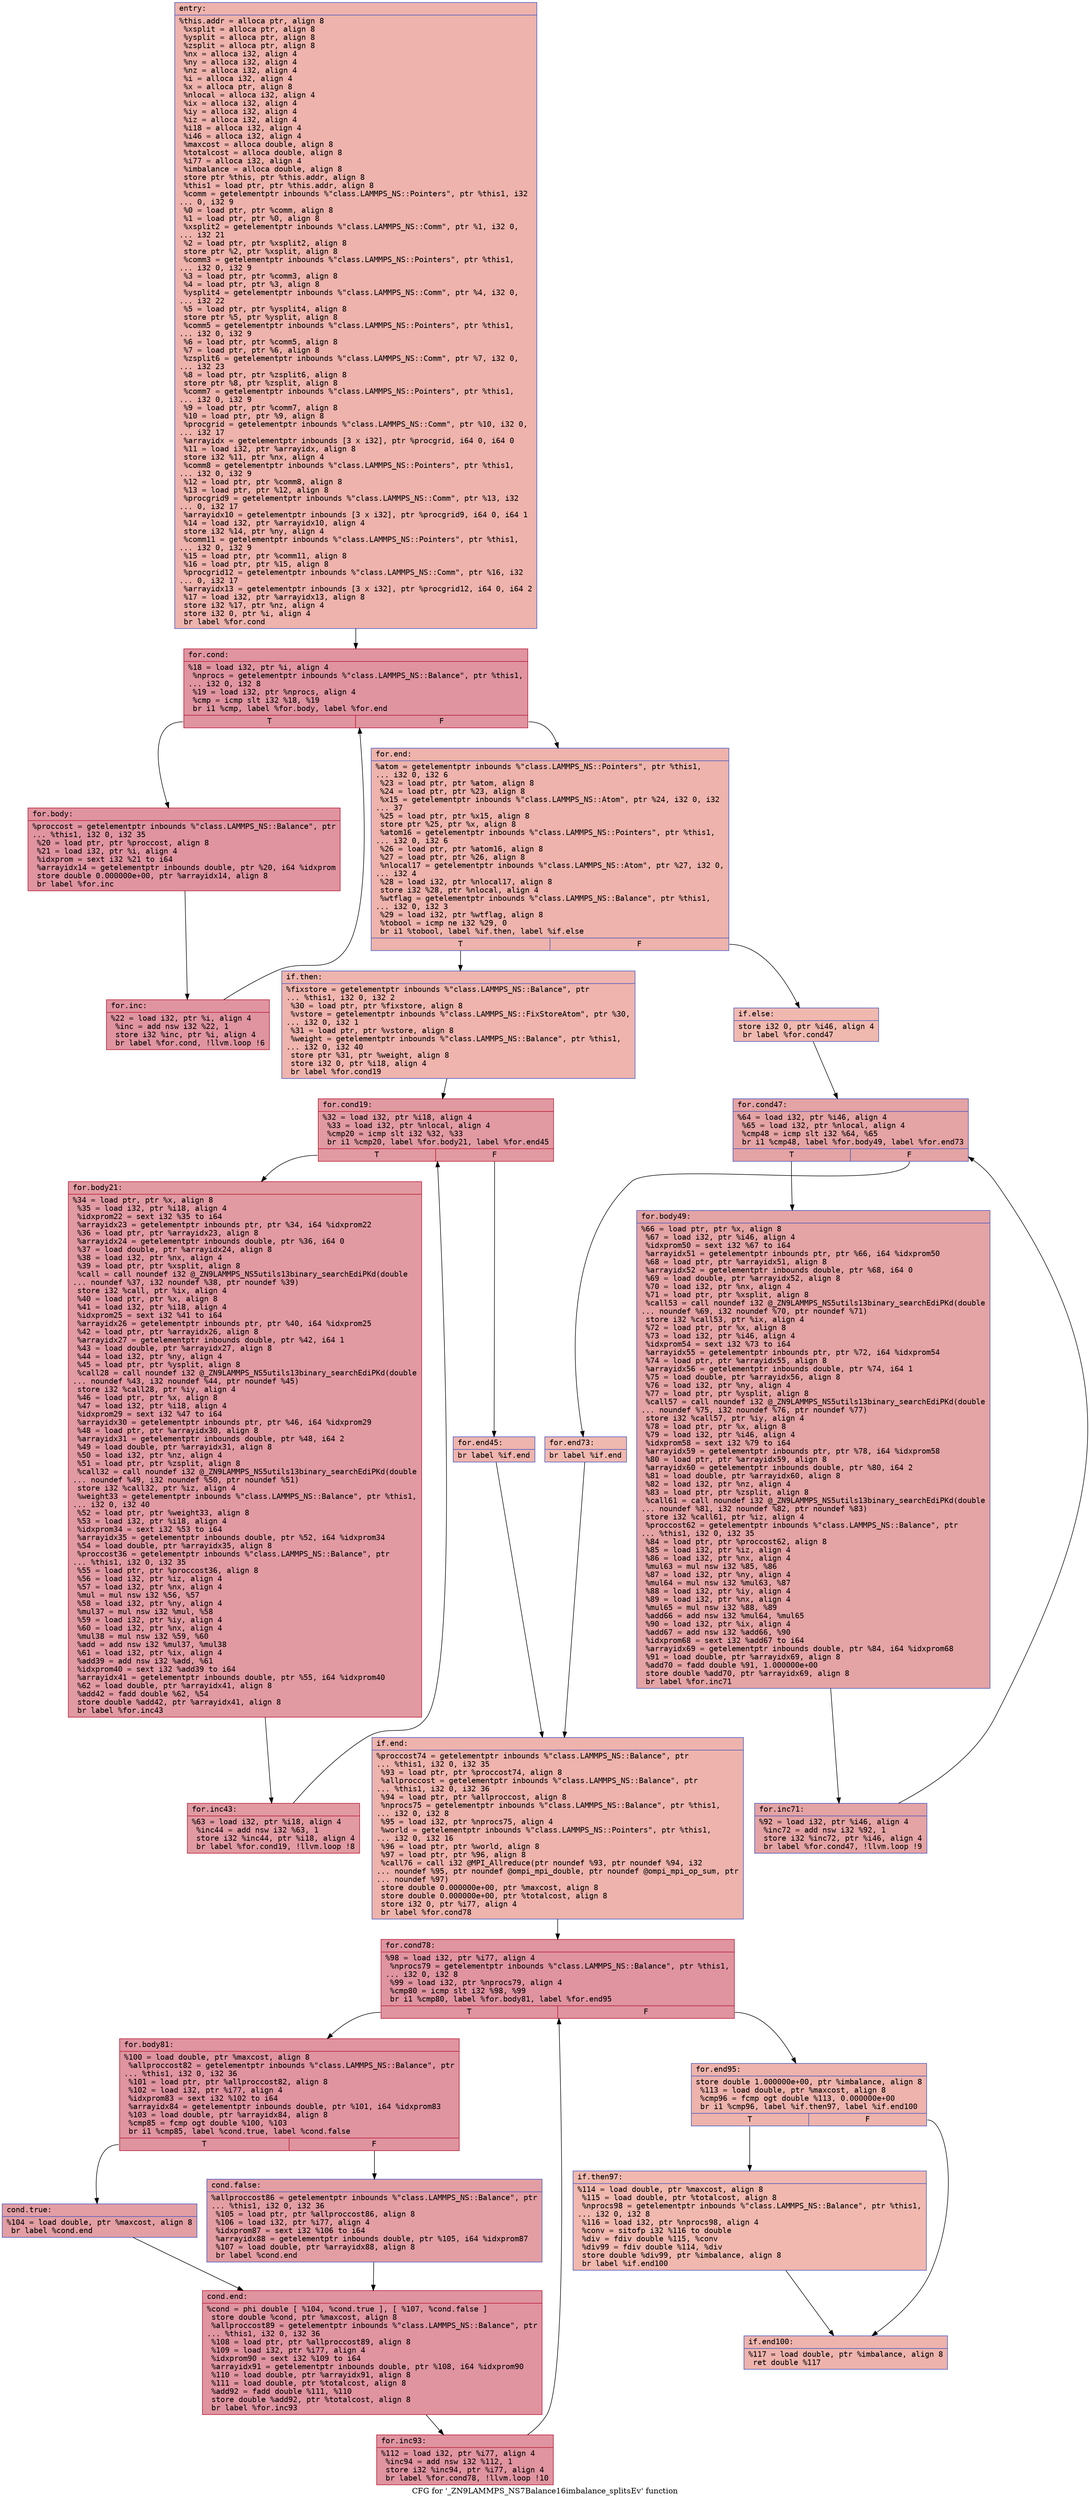 digraph "CFG for '_ZN9LAMMPS_NS7Balance16imbalance_splitsEv' function" {
	label="CFG for '_ZN9LAMMPS_NS7Balance16imbalance_splitsEv' function";

	Node0x560a8967f0f0 [shape=record,color="#3d50c3ff", style=filled, fillcolor="#d6524470" fontname="Courier",label="{entry:\l|  %this.addr = alloca ptr, align 8\l  %xsplit = alloca ptr, align 8\l  %ysplit = alloca ptr, align 8\l  %zsplit = alloca ptr, align 8\l  %nx = alloca i32, align 4\l  %ny = alloca i32, align 4\l  %nz = alloca i32, align 4\l  %i = alloca i32, align 4\l  %x = alloca ptr, align 8\l  %nlocal = alloca i32, align 4\l  %ix = alloca i32, align 4\l  %iy = alloca i32, align 4\l  %iz = alloca i32, align 4\l  %i18 = alloca i32, align 4\l  %i46 = alloca i32, align 4\l  %maxcost = alloca double, align 8\l  %totalcost = alloca double, align 8\l  %i77 = alloca i32, align 4\l  %imbalance = alloca double, align 8\l  store ptr %this, ptr %this.addr, align 8\l  %this1 = load ptr, ptr %this.addr, align 8\l  %comm = getelementptr inbounds %\"class.LAMMPS_NS::Pointers\", ptr %this1, i32\l... 0, i32 9\l  %0 = load ptr, ptr %comm, align 8\l  %1 = load ptr, ptr %0, align 8\l  %xsplit2 = getelementptr inbounds %\"class.LAMMPS_NS::Comm\", ptr %1, i32 0,\l... i32 21\l  %2 = load ptr, ptr %xsplit2, align 8\l  store ptr %2, ptr %xsplit, align 8\l  %comm3 = getelementptr inbounds %\"class.LAMMPS_NS::Pointers\", ptr %this1,\l... i32 0, i32 9\l  %3 = load ptr, ptr %comm3, align 8\l  %4 = load ptr, ptr %3, align 8\l  %ysplit4 = getelementptr inbounds %\"class.LAMMPS_NS::Comm\", ptr %4, i32 0,\l... i32 22\l  %5 = load ptr, ptr %ysplit4, align 8\l  store ptr %5, ptr %ysplit, align 8\l  %comm5 = getelementptr inbounds %\"class.LAMMPS_NS::Pointers\", ptr %this1,\l... i32 0, i32 9\l  %6 = load ptr, ptr %comm5, align 8\l  %7 = load ptr, ptr %6, align 8\l  %zsplit6 = getelementptr inbounds %\"class.LAMMPS_NS::Comm\", ptr %7, i32 0,\l... i32 23\l  %8 = load ptr, ptr %zsplit6, align 8\l  store ptr %8, ptr %zsplit, align 8\l  %comm7 = getelementptr inbounds %\"class.LAMMPS_NS::Pointers\", ptr %this1,\l... i32 0, i32 9\l  %9 = load ptr, ptr %comm7, align 8\l  %10 = load ptr, ptr %9, align 8\l  %procgrid = getelementptr inbounds %\"class.LAMMPS_NS::Comm\", ptr %10, i32 0,\l... i32 17\l  %arrayidx = getelementptr inbounds [3 x i32], ptr %procgrid, i64 0, i64 0\l  %11 = load i32, ptr %arrayidx, align 8\l  store i32 %11, ptr %nx, align 4\l  %comm8 = getelementptr inbounds %\"class.LAMMPS_NS::Pointers\", ptr %this1,\l... i32 0, i32 9\l  %12 = load ptr, ptr %comm8, align 8\l  %13 = load ptr, ptr %12, align 8\l  %procgrid9 = getelementptr inbounds %\"class.LAMMPS_NS::Comm\", ptr %13, i32\l... 0, i32 17\l  %arrayidx10 = getelementptr inbounds [3 x i32], ptr %procgrid9, i64 0, i64 1\l  %14 = load i32, ptr %arrayidx10, align 4\l  store i32 %14, ptr %ny, align 4\l  %comm11 = getelementptr inbounds %\"class.LAMMPS_NS::Pointers\", ptr %this1,\l... i32 0, i32 9\l  %15 = load ptr, ptr %comm11, align 8\l  %16 = load ptr, ptr %15, align 8\l  %procgrid12 = getelementptr inbounds %\"class.LAMMPS_NS::Comm\", ptr %16, i32\l... 0, i32 17\l  %arrayidx13 = getelementptr inbounds [3 x i32], ptr %procgrid12, i64 0, i64 2\l  %17 = load i32, ptr %arrayidx13, align 8\l  store i32 %17, ptr %nz, align 4\l  store i32 0, ptr %i, align 4\l  br label %for.cond\l}"];
	Node0x560a8967f0f0 -> Node0x560a896834e0[tooltip="entry -> for.cond\nProbability 100.00%" ];
	Node0x560a896834e0 [shape=record,color="#b70d28ff", style=filled, fillcolor="#b70d2870" fontname="Courier",label="{for.cond:\l|  %18 = load i32, ptr %i, align 4\l  %nprocs = getelementptr inbounds %\"class.LAMMPS_NS::Balance\", ptr %this1,\l... i32 0, i32 8\l  %19 = load i32, ptr %nprocs, align 4\l  %cmp = icmp slt i32 %18, %19\l  br i1 %cmp, label %for.body, label %for.end\l|{<s0>T|<s1>F}}"];
	Node0x560a896834e0:s0 -> Node0x560a89683860[tooltip="for.cond -> for.body\nProbability 96.88%" ];
	Node0x560a896834e0:s1 -> Node0x560a896838e0[tooltip="for.cond -> for.end\nProbability 3.12%" ];
	Node0x560a89683860 [shape=record,color="#b70d28ff", style=filled, fillcolor="#b70d2870" fontname="Courier",label="{for.body:\l|  %proccost = getelementptr inbounds %\"class.LAMMPS_NS::Balance\", ptr\l... %this1, i32 0, i32 35\l  %20 = load ptr, ptr %proccost, align 8\l  %21 = load i32, ptr %i, align 4\l  %idxprom = sext i32 %21 to i64\l  %arrayidx14 = getelementptr inbounds double, ptr %20, i64 %idxprom\l  store double 0.000000e+00, ptr %arrayidx14, align 8\l  br label %for.inc\l}"];
	Node0x560a89683860 -> Node0x560a89683df0[tooltip="for.body -> for.inc\nProbability 100.00%" ];
	Node0x560a89683df0 [shape=record,color="#b70d28ff", style=filled, fillcolor="#b70d2870" fontname="Courier",label="{for.inc:\l|  %22 = load i32, ptr %i, align 4\l  %inc = add nsw i32 %22, 1\l  store i32 %inc, ptr %i, align 4\l  br label %for.cond, !llvm.loop !6\l}"];
	Node0x560a89683df0 -> Node0x560a896834e0[tooltip="for.inc -> for.cond\nProbability 100.00%" ];
	Node0x560a896838e0 [shape=record,color="#3d50c3ff", style=filled, fillcolor="#d6524470" fontname="Courier",label="{for.end:\l|  %atom = getelementptr inbounds %\"class.LAMMPS_NS::Pointers\", ptr %this1,\l... i32 0, i32 6\l  %23 = load ptr, ptr %atom, align 8\l  %24 = load ptr, ptr %23, align 8\l  %x15 = getelementptr inbounds %\"class.LAMMPS_NS::Atom\", ptr %24, i32 0, i32\l... 37\l  %25 = load ptr, ptr %x15, align 8\l  store ptr %25, ptr %x, align 8\l  %atom16 = getelementptr inbounds %\"class.LAMMPS_NS::Pointers\", ptr %this1,\l... i32 0, i32 6\l  %26 = load ptr, ptr %atom16, align 8\l  %27 = load ptr, ptr %26, align 8\l  %nlocal17 = getelementptr inbounds %\"class.LAMMPS_NS::Atom\", ptr %27, i32 0,\l... i32 4\l  %28 = load i32, ptr %nlocal17, align 8\l  store i32 %28, ptr %nlocal, align 4\l  %wtflag = getelementptr inbounds %\"class.LAMMPS_NS::Balance\", ptr %this1,\l... i32 0, i32 3\l  %29 = load i32, ptr %wtflag, align 8\l  %tobool = icmp ne i32 %29, 0\l  br i1 %tobool, label %if.then, label %if.else\l|{<s0>T|<s1>F}}"];
	Node0x560a896838e0:s0 -> Node0x560a895fa4e0[tooltip="for.end -> if.then\nProbability 62.50%" ];
	Node0x560a896838e0:s1 -> Node0x560a89684e90[tooltip="for.end -> if.else\nProbability 37.50%" ];
	Node0x560a895fa4e0 [shape=record,color="#3d50c3ff", style=filled, fillcolor="#d8564670" fontname="Courier",label="{if.then:\l|  %fixstore = getelementptr inbounds %\"class.LAMMPS_NS::Balance\", ptr\l... %this1, i32 0, i32 2\l  %30 = load ptr, ptr %fixstore, align 8\l  %vstore = getelementptr inbounds %\"class.LAMMPS_NS::FixStoreAtom\", ptr %30,\l... i32 0, i32 1\l  %31 = load ptr, ptr %vstore, align 8\l  %weight = getelementptr inbounds %\"class.LAMMPS_NS::Balance\", ptr %this1,\l... i32 0, i32 40\l  store ptr %31, ptr %weight, align 8\l  store i32 0, ptr %i18, align 4\l  br label %for.cond19\l}"];
	Node0x560a895fa4e0 -> Node0x560a896854a0[tooltip="if.then -> for.cond19\nProbability 100.00%" ];
	Node0x560a896854a0 [shape=record,color="#b70d28ff", style=filled, fillcolor="#bb1b2c70" fontname="Courier",label="{for.cond19:\l|  %32 = load i32, ptr %i18, align 4\l  %33 = load i32, ptr %nlocal, align 4\l  %cmp20 = icmp slt i32 %32, %33\l  br i1 %cmp20, label %for.body21, label %for.end45\l|{<s0>T|<s1>F}}"];
	Node0x560a896854a0:s0 -> Node0x560a89685740[tooltip="for.cond19 -> for.body21\nProbability 96.88%" ];
	Node0x560a896854a0:s1 -> Node0x560a896857c0[tooltip="for.cond19 -> for.end45\nProbability 3.12%" ];
	Node0x560a89685740 [shape=record,color="#b70d28ff", style=filled, fillcolor="#bb1b2c70" fontname="Courier",label="{for.body21:\l|  %34 = load ptr, ptr %x, align 8\l  %35 = load i32, ptr %i18, align 4\l  %idxprom22 = sext i32 %35 to i64\l  %arrayidx23 = getelementptr inbounds ptr, ptr %34, i64 %idxprom22\l  %36 = load ptr, ptr %arrayidx23, align 8\l  %arrayidx24 = getelementptr inbounds double, ptr %36, i64 0\l  %37 = load double, ptr %arrayidx24, align 8\l  %38 = load i32, ptr %nx, align 4\l  %39 = load ptr, ptr %xsplit, align 8\l  %call = call noundef i32 @_ZN9LAMMPS_NS5utils13binary_searchEdiPKd(double\l... noundef %37, i32 noundef %38, ptr noundef %39)\l  store i32 %call, ptr %ix, align 4\l  %40 = load ptr, ptr %x, align 8\l  %41 = load i32, ptr %i18, align 4\l  %idxprom25 = sext i32 %41 to i64\l  %arrayidx26 = getelementptr inbounds ptr, ptr %40, i64 %idxprom25\l  %42 = load ptr, ptr %arrayidx26, align 8\l  %arrayidx27 = getelementptr inbounds double, ptr %42, i64 1\l  %43 = load double, ptr %arrayidx27, align 8\l  %44 = load i32, ptr %ny, align 4\l  %45 = load ptr, ptr %ysplit, align 8\l  %call28 = call noundef i32 @_ZN9LAMMPS_NS5utils13binary_searchEdiPKd(double\l... noundef %43, i32 noundef %44, ptr noundef %45)\l  store i32 %call28, ptr %iy, align 4\l  %46 = load ptr, ptr %x, align 8\l  %47 = load i32, ptr %i18, align 4\l  %idxprom29 = sext i32 %47 to i64\l  %arrayidx30 = getelementptr inbounds ptr, ptr %46, i64 %idxprom29\l  %48 = load ptr, ptr %arrayidx30, align 8\l  %arrayidx31 = getelementptr inbounds double, ptr %48, i64 2\l  %49 = load double, ptr %arrayidx31, align 8\l  %50 = load i32, ptr %nz, align 4\l  %51 = load ptr, ptr %zsplit, align 8\l  %call32 = call noundef i32 @_ZN9LAMMPS_NS5utils13binary_searchEdiPKd(double\l... noundef %49, i32 noundef %50, ptr noundef %51)\l  store i32 %call32, ptr %iz, align 4\l  %weight33 = getelementptr inbounds %\"class.LAMMPS_NS::Balance\", ptr %this1,\l... i32 0, i32 40\l  %52 = load ptr, ptr %weight33, align 8\l  %53 = load i32, ptr %i18, align 4\l  %idxprom34 = sext i32 %53 to i64\l  %arrayidx35 = getelementptr inbounds double, ptr %52, i64 %idxprom34\l  %54 = load double, ptr %arrayidx35, align 8\l  %proccost36 = getelementptr inbounds %\"class.LAMMPS_NS::Balance\", ptr\l... %this1, i32 0, i32 35\l  %55 = load ptr, ptr %proccost36, align 8\l  %56 = load i32, ptr %iz, align 4\l  %57 = load i32, ptr %nx, align 4\l  %mul = mul nsw i32 %56, %57\l  %58 = load i32, ptr %ny, align 4\l  %mul37 = mul nsw i32 %mul, %58\l  %59 = load i32, ptr %iy, align 4\l  %60 = load i32, ptr %nx, align 4\l  %mul38 = mul nsw i32 %59, %60\l  %add = add nsw i32 %mul37, %mul38\l  %61 = load i32, ptr %ix, align 4\l  %add39 = add nsw i32 %add, %61\l  %idxprom40 = sext i32 %add39 to i64\l  %arrayidx41 = getelementptr inbounds double, ptr %55, i64 %idxprom40\l  %62 = load double, ptr %arrayidx41, align 8\l  %add42 = fadd double %62, %54\l  store double %add42, ptr %arrayidx41, align 8\l  br label %for.inc43\l}"];
	Node0x560a89685740 -> Node0x560a89688370[tooltip="for.body21 -> for.inc43\nProbability 100.00%" ];
	Node0x560a89688370 [shape=record,color="#b70d28ff", style=filled, fillcolor="#bb1b2c70" fontname="Courier",label="{for.inc43:\l|  %63 = load i32, ptr %i18, align 4\l  %inc44 = add nsw i32 %63, 1\l  store i32 %inc44, ptr %i18, align 4\l  br label %for.cond19, !llvm.loop !8\l}"];
	Node0x560a89688370 -> Node0x560a896854a0[tooltip="for.inc43 -> for.cond19\nProbability 100.00%" ];
	Node0x560a896857c0 [shape=record,color="#3d50c3ff", style=filled, fillcolor="#d8564670" fontname="Courier",label="{for.end45:\l|  br label %if.end\l}"];
	Node0x560a896857c0 -> Node0x560a89688770[tooltip="for.end45 -> if.end\nProbability 100.00%" ];
	Node0x560a89684e90 [shape=record,color="#3d50c3ff", style=filled, fillcolor="#de614d70" fontname="Courier",label="{if.else:\l|  store i32 0, ptr %i46, align 4\l  br label %for.cond47\l}"];
	Node0x560a89684e90 -> Node0x560a896888f0[tooltip="if.else -> for.cond47\nProbability 100.00%" ];
	Node0x560a896888f0 [shape=record,color="#3d50c3ff", style=filled, fillcolor="#c32e3170" fontname="Courier",label="{for.cond47:\l|  %64 = load i32, ptr %i46, align 4\l  %65 = load i32, ptr %nlocal, align 4\l  %cmp48 = icmp slt i32 %64, %65\l  br i1 %cmp48, label %for.body49, label %for.end73\l|{<s0>T|<s1>F}}"];
	Node0x560a896888f0:s0 -> Node0x560a89688b90[tooltip="for.cond47 -> for.body49\nProbability 96.88%" ];
	Node0x560a896888f0:s1 -> Node0x560a89688c10[tooltip="for.cond47 -> for.end73\nProbability 3.12%" ];
	Node0x560a89688b90 [shape=record,color="#3d50c3ff", style=filled, fillcolor="#c32e3170" fontname="Courier",label="{for.body49:\l|  %66 = load ptr, ptr %x, align 8\l  %67 = load i32, ptr %i46, align 4\l  %idxprom50 = sext i32 %67 to i64\l  %arrayidx51 = getelementptr inbounds ptr, ptr %66, i64 %idxprom50\l  %68 = load ptr, ptr %arrayidx51, align 8\l  %arrayidx52 = getelementptr inbounds double, ptr %68, i64 0\l  %69 = load double, ptr %arrayidx52, align 8\l  %70 = load i32, ptr %nx, align 4\l  %71 = load ptr, ptr %xsplit, align 8\l  %call53 = call noundef i32 @_ZN9LAMMPS_NS5utils13binary_searchEdiPKd(double\l... noundef %69, i32 noundef %70, ptr noundef %71)\l  store i32 %call53, ptr %ix, align 4\l  %72 = load ptr, ptr %x, align 8\l  %73 = load i32, ptr %i46, align 4\l  %idxprom54 = sext i32 %73 to i64\l  %arrayidx55 = getelementptr inbounds ptr, ptr %72, i64 %idxprom54\l  %74 = load ptr, ptr %arrayidx55, align 8\l  %arrayidx56 = getelementptr inbounds double, ptr %74, i64 1\l  %75 = load double, ptr %arrayidx56, align 8\l  %76 = load i32, ptr %ny, align 4\l  %77 = load ptr, ptr %ysplit, align 8\l  %call57 = call noundef i32 @_ZN9LAMMPS_NS5utils13binary_searchEdiPKd(double\l... noundef %75, i32 noundef %76, ptr noundef %77)\l  store i32 %call57, ptr %iy, align 4\l  %78 = load ptr, ptr %x, align 8\l  %79 = load i32, ptr %i46, align 4\l  %idxprom58 = sext i32 %79 to i64\l  %arrayidx59 = getelementptr inbounds ptr, ptr %78, i64 %idxprom58\l  %80 = load ptr, ptr %arrayidx59, align 8\l  %arrayidx60 = getelementptr inbounds double, ptr %80, i64 2\l  %81 = load double, ptr %arrayidx60, align 8\l  %82 = load i32, ptr %nz, align 4\l  %83 = load ptr, ptr %zsplit, align 8\l  %call61 = call noundef i32 @_ZN9LAMMPS_NS5utils13binary_searchEdiPKd(double\l... noundef %81, i32 noundef %82, ptr noundef %83)\l  store i32 %call61, ptr %iz, align 4\l  %proccost62 = getelementptr inbounds %\"class.LAMMPS_NS::Balance\", ptr\l... %this1, i32 0, i32 35\l  %84 = load ptr, ptr %proccost62, align 8\l  %85 = load i32, ptr %iz, align 4\l  %86 = load i32, ptr %nx, align 4\l  %mul63 = mul nsw i32 %85, %86\l  %87 = load i32, ptr %ny, align 4\l  %mul64 = mul nsw i32 %mul63, %87\l  %88 = load i32, ptr %iy, align 4\l  %89 = load i32, ptr %nx, align 4\l  %mul65 = mul nsw i32 %88, %89\l  %add66 = add nsw i32 %mul64, %mul65\l  %90 = load i32, ptr %ix, align 4\l  %add67 = add nsw i32 %add66, %90\l  %idxprom68 = sext i32 %add67 to i64\l  %arrayidx69 = getelementptr inbounds double, ptr %84, i64 %idxprom68\l  %91 = load double, ptr %arrayidx69, align 8\l  %add70 = fadd double %91, 1.000000e+00\l  store double %add70, ptr %arrayidx69, align 8\l  br label %for.inc71\l}"];
	Node0x560a89688b90 -> Node0x560a8968b470[tooltip="for.body49 -> for.inc71\nProbability 100.00%" ];
	Node0x560a8968b470 [shape=record,color="#3d50c3ff", style=filled, fillcolor="#c32e3170" fontname="Courier",label="{for.inc71:\l|  %92 = load i32, ptr %i46, align 4\l  %inc72 = add nsw i32 %92, 1\l  store i32 %inc72, ptr %i46, align 4\l  br label %for.cond47, !llvm.loop !9\l}"];
	Node0x560a8968b470 -> Node0x560a896888f0[tooltip="for.inc71 -> for.cond47\nProbability 100.00%" ];
	Node0x560a89688c10 [shape=record,color="#3d50c3ff", style=filled, fillcolor="#de614d70" fontname="Courier",label="{for.end73:\l|  br label %if.end\l}"];
	Node0x560a89688c10 -> Node0x560a89688770[tooltip="for.end73 -> if.end\nProbability 100.00%" ];
	Node0x560a89688770 [shape=record,color="#3d50c3ff", style=filled, fillcolor="#d6524470" fontname="Courier",label="{if.end:\l|  %proccost74 = getelementptr inbounds %\"class.LAMMPS_NS::Balance\", ptr\l... %this1, i32 0, i32 35\l  %93 = load ptr, ptr %proccost74, align 8\l  %allproccost = getelementptr inbounds %\"class.LAMMPS_NS::Balance\", ptr\l... %this1, i32 0, i32 36\l  %94 = load ptr, ptr %allproccost, align 8\l  %nprocs75 = getelementptr inbounds %\"class.LAMMPS_NS::Balance\", ptr %this1,\l... i32 0, i32 8\l  %95 = load i32, ptr %nprocs75, align 4\l  %world = getelementptr inbounds %\"class.LAMMPS_NS::Pointers\", ptr %this1,\l... i32 0, i32 16\l  %96 = load ptr, ptr %world, align 8\l  %97 = load ptr, ptr %96, align 8\l  %call76 = call i32 @MPI_Allreduce(ptr noundef %93, ptr noundef %94, i32\l... noundef %95, ptr noundef @ompi_mpi_double, ptr noundef @ompi_mpi_op_sum, ptr\l... noundef %97)\l  store double 0.000000e+00, ptr %maxcost, align 8\l  store double 0.000000e+00, ptr %totalcost, align 8\l  store i32 0, ptr %i77, align 4\l  br label %for.cond78\l}"];
	Node0x560a89688770 -> Node0x560a89686d20[tooltip="if.end -> for.cond78\nProbability 100.00%" ];
	Node0x560a89686d20 [shape=record,color="#b70d28ff", style=filled, fillcolor="#b70d2870" fontname="Courier",label="{for.cond78:\l|  %98 = load i32, ptr %i77, align 4\l  %nprocs79 = getelementptr inbounds %\"class.LAMMPS_NS::Balance\", ptr %this1,\l... i32 0, i32 8\l  %99 = load i32, ptr %nprocs79, align 4\l  %cmp80 = icmp slt i32 %98, %99\l  br i1 %cmp80, label %for.body81, label %for.end95\l|{<s0>T|<s1>F}}"];
	Node0x560a89686d20:s0 -> Node0x560a8968ce50[tooltip="for.cond78 -> for.body81\nProbability 96.88%" ];
	Node0x560a89686d20:s1 -> Node0x560a8968ced0[tooltip="for.cond78 -> for.end95\nProbability 3.12%" ];
	Node0x560a8968ce50 [shape=record,color="#b70d28ff", style=filled, fillcolor="#b70d2870" fontname="Courier",label="{for.body81:\l|  %100 = load double, ptr %maxcost, align 8\l  %allproccost82 = getelementptr inbounds %\"class.LAMMPS_NS::Balance\", ptr\l... %this1, i32 0, i32 36\l  %101 = load ptr, ptr %allproccost82, align 8\l  %102 = load i32, ptr %i77, align 4\l  %idxprom83 = sext i32 %102 to i64\l  %arrayidx84 = getelementptr inbounds double, ptr %101, i64 %idxprom83\l  %103 = load double, ptr %arrayidx84, align 8\l  %cmp85 = fcmp ogt double %100, %103\l  br i1 %cmp85, label %cond.true, label %cond.false\l|{<s0>T|<s1>F}}"];
	Node0x560a8968ce50:s0 -> Node0x560a8968d4f0[tooltip="for.body81 -> cond.true\nProbability 50.00%" ];
	Node0x560a8968ce50:s1 -> Node0x560a8968d570[tooltip="for.body81 -> cond.false\nProbability 50.00%" ];
	Node0x560a8968d4f0 [shape=record,color="#3d50c3ff", style=filled, fillcolor="#be242e70" fontname="Courier",label="{cond.true:\l|  %104 = load double, ptr %maxcost, align 8\l  br label %cond.end\l}"];
	Node0x560a8968d4f0 -> Node0x560a8968d720[tooltip="cond.true -> cond.end\nProbability 100.00%" ];
	Node0x560a8968d570 [shape=record,color="#3d50c3ff", style=filled, fillcolor="#be242e70" fontname="Courier",label="{cond.false:\l|  %allproccost86 = getelementptr inbounds %\"class.LAMMPS_NS::Balance\", ptr\l... %this1, i32 0, i32 36\l  %105 = load ptr, ptr %allproccost86, align 8\l  %106 = load i32, ptr %i77, align 4\l  %idxprom87 = sext i32 %106 to i64\l  %arrayidx88 = getelementptr inbounds double, ptr %105, i64 %idxprom87\l  %107 = load double, ptr %arrayidx88, align 8\l  br label %cond.end\l}"];
	Node0x560a8968d570 -> Node0x560a8968d720[tooltip="cond.false -> cond.end\nProbability 100.00%" ];
	Node0x560a8968d720 [shape=record,color="#b70d28ff", style=filled, fillcolor="#b70d2870" fontname="Courier",label="{cond.end:\l|  %cond = phi double [ %104, %cond.true ], [ %107, %cond.false ]\l  store double %cond, ptr %maxcost, align 8\l  %allproccost89 = getelementptr inbounds %\"class.LAMMPS_NS::Balance\", ptr\l... %this1, i32 0, i32 36\l  %108 = load ptr, ptr %allproccost89, align 8\l  %109 = load i32, ptr %i77, align 4\l  %idxprom90 = sext i32 %109 to i64\l  %arrayidx91 = getelementptr inbounds double, ptr %108, i64 %idxprom90\l  %110 = load double, ptr %arrayidx91, align 8\l  %111 = load double, ptr %totalcost, align 8\l  %add92 = fadd double %111, %110\l  store double %add92, ptr %totalcost, align 8\l  br label %for.inc93\l}"];
	Node0x560a8968d720 -> Node0x560a8968e2d0[tooltip="cond.end -> for.inc93\nProbability 100.00%" ];
	Node0x560a8968e2d0 [shape=record,color="#b70d28ff", style=filled, fillcolor="#b70d2870" fontname="Courier",label="{for.inc93:\l|  %112 = load i32, ptr %i77, align 4\l  %inc94 = add nsw i32 %112, 1\l  store i32 %inc94, ptr %i77, align 4\l  br label %for.cond78, !llvm.loop !10\l}"];
	Node0x560a8968e2d0 -> Node0x560a89686d20[tooltip="for.inc93 -> for.cond78\nProbability 100.00%" ];
	Node0x560a8968ced0 [shape=record,color="#3d50c3ff", style=filled, fillcolor="#d6524470" fontname="Courier",label="{for.end95:\l|  store double 1.000000e+00, ptr %imbalance, align 8\l  %113 = load double, ptr %maxcost, align 8\l  %cmp96 = fcmp ogt double %113, 0.000000e+00\l  br i1 %cmp96, label %if.then97, label %if.end100\l|{<s0>T|<s1>F}}"];
	Node0x560a8968ced0:s0 -> Node0x560a8968e920[tooltip="for.end95 -> if.then97\nProbability 50.00%" ];
	Node0x560a8968ced0:s1 -> Node0x560a8968e9a0[tooltip="for.end95 -> if.end100\nProbability 50.00%" ];
	Node0x560a8968e920 [shape=record,color="#3d50c3ff", style=filled, fillcolor="#dc5d4a70" fontname="Courier",label="{if.then97:\l|  %114 = load double, ptr %maxcost, align 8\l  %115 = load double, ptr %totalcost, align 8\l  %nprocs98 = getelementptr inbounds %\"class.LAMMPS_NS::Balance\", ptr %this1,\l... i32 0, i32 8\l  %116 = load i32, ptr %nprocs98, align 4\l  %conv = sitofp i32 %116 to double\l  %div = fdiv double %115, %conv\l  %div99 = fdiv double %114, %div\l  store double %div99, ptr %imbalance, align 8\l  br label %if.end100\l}"];
	Node0x560a8968e920 -> Node0x560a8968e9a0[tooltip="if.then97 -> if.end100\nProbability 100.00%" ];
	Node0x560a8968e9a0 [shape=record,color="#3d50c3ff", style=filled, fillcolor="#d6524470" fontname="Courier",label="{if.end100:\l|  %117 = load double, ptr %imbalance, align 8\l  ret double %117\l}"];
}
